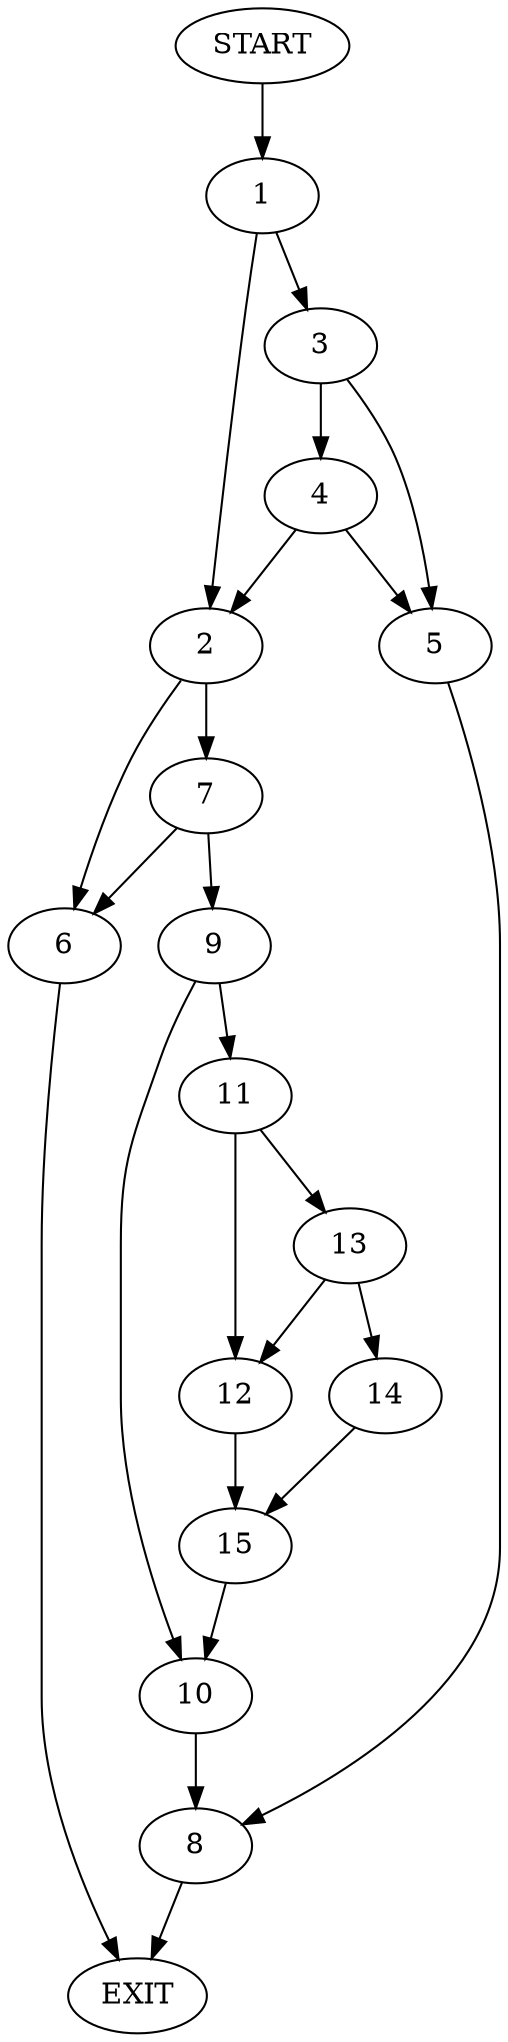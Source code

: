 digraph {
0 [label="START"];
1;
2;
3;
4;
5;
6;
7;
8;
9;
10;
11;
12;
13;
14;
15;
16 [label="EXIT"];
0 -> 1;
1 -> 2;
1 -> 3;
3 -> 4;
3 -> 5;
2 -> 6;
2 -> 7;
5 -> 8;
4 -> 2;
4 -> 5;
8 -> 16;
6 -> 16;
7 -> 6;
7 -> 9;
9 -> 10;
9 -> 11;
10 -> 8;
11 -> 12;
11 -> 13;
13 -> 14;
13 -> 12;
12 -> 15;
14 -> 15;
15 -> 10;
}